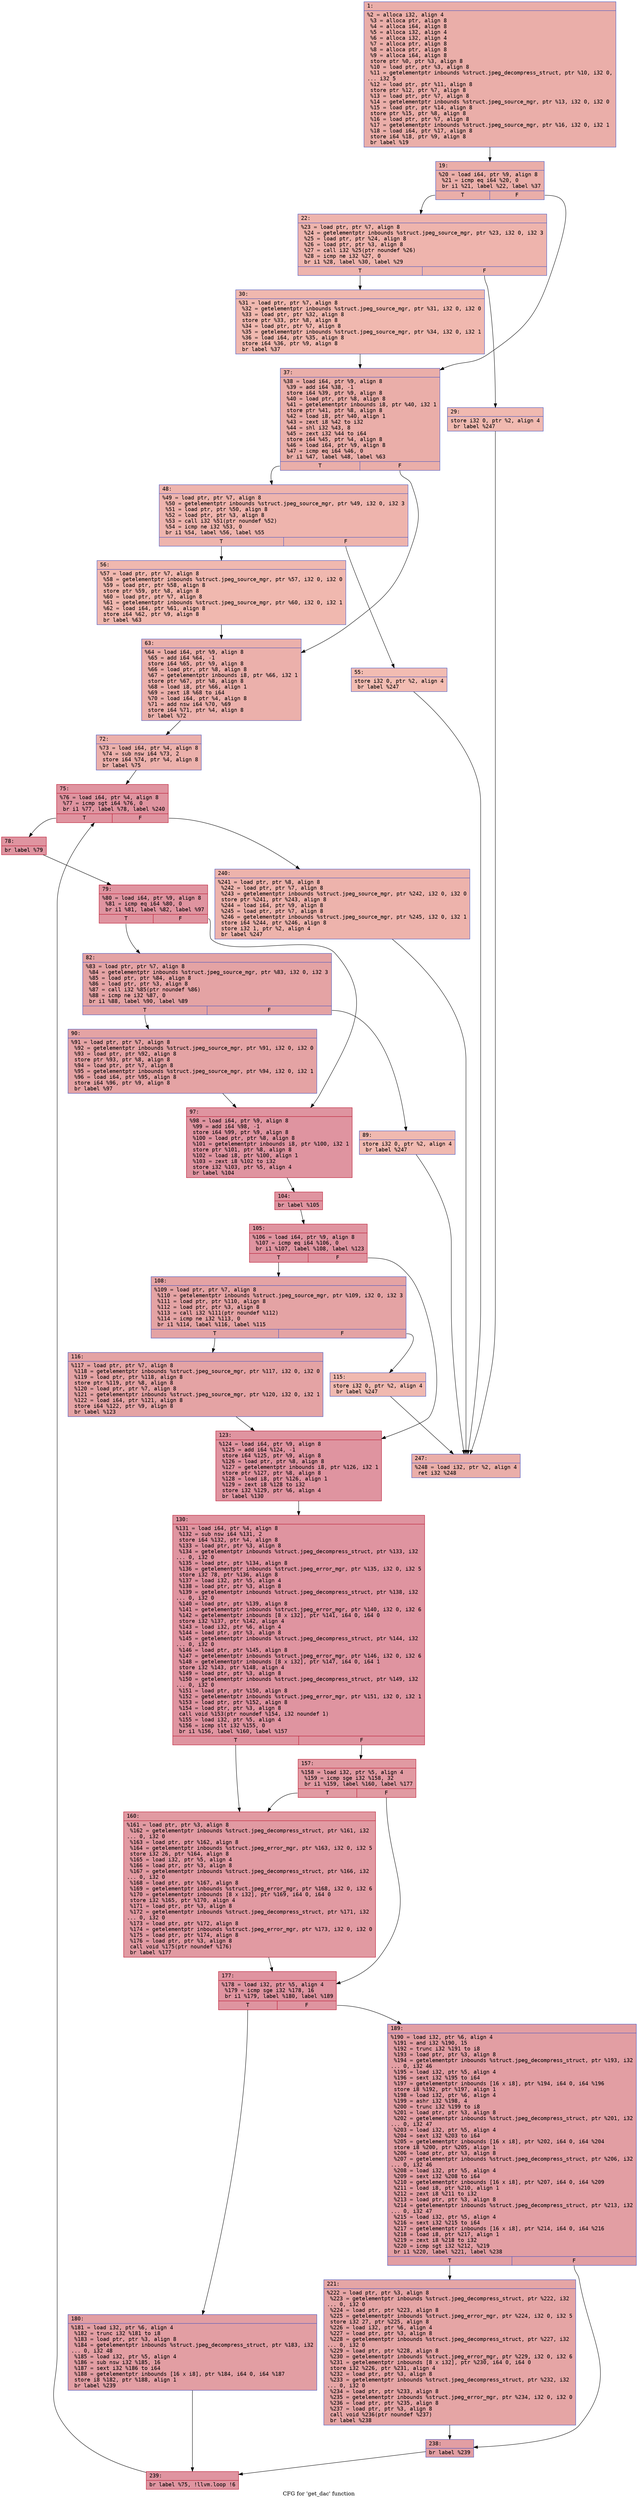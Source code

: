 digraph "CFG for 'get_dac' function" {
	label="CFG for 'get_dac' function";

	Node0x6000038f9b80 [shape=record,color="#3d50c3ff", style=filled, fillcolor="#d0473d70" fontname="Courier",label="{1:\l|  %2 = alloca i32, align 4\l  %3 = alloca ptr, align 8\l  %4 = alloca i64, align 8\l  %5 = alloca i32, align 4\l  %6 = alloca i32, align 4\l  %7 = alloca ptr, align 8\l  %8 = alloca ptr, align 8\l  %9 = alloca i64, align 8\l  store ptr %0, ptr %3, align 8\l  %10 = load ptr, ptr %3, align 8\l  %11 = getelementptr inbounds %struct.jpeg_decompress_struct, ptr %10, i32 0,\l... i32 5\l  %12 = load ptr, ptr %11, align 8\l  store ptr %12, ptr %7, align 8\l  %13 = load ptr, ptr %7, align 8\l  %14 = getelementptr inbounds %struct.jpeg_source_mgr, ptr %13, i32 0, i32 0\l  %15 = load ptr, ptr %14, align 8\l  store ptr %15, ptr %8, align 8\l  %16 = load ptr, ptr %7, align 8\l  %17 = getelementptr inbounds %struct.jpeg_source_mgr, ptr %16, i32 0, i32 1\l  %18 = load i64, ptr %17, align 8\l  store i64 %18, ptr %9, align 8\l  br label %19\l}"];
	Node0x6000038f9b80 -> Node0x6000038f9bd0[tooltip="1 -> 19\nProbability 100.00%" ];
	Node0x6000038f9bd0 [shape=record,color="#3d50c3ff", style=filled, fillcolor="#d0473d70" fontname="Courier",label="{19:\l|  %20 = load i64, ptr %9, align 8\l  %21 = icmp eq i64 %20, 0\l  br i1 %21, label %22, label %37\l|{<s0>T|<s1>F}}"];
	Node0x6000038f9bd0:s0 -> Node0x6000038f9c20[tooltip="19 -> 22\nProbability 37.50%" ];
	Node0x6000038f9bd0:s1 -> Node0x6000038f9d10[tooltip="19 -> 37\nProbability 62.50%" ];
	Node0x6000038f9c20 [shape=record,color="#3d50c3ff", style=filled, fillcolor="#d8564670" fontname="Courier",label="{22:\l|  %23 = load ptr, ptr %7, align 8\l  %24 = getelementptr inbounds %struct.jpeg_source_mgr, ptr %23, i32 0, i32 3\l  %25 = load ptr, ptr %24, align 8\l  %26 = load ptr, ptr %3, align 8\l  %27 = call i32 %25(ptr noundef %26)\l  %28 = icmp ne i32 %27, 0\l  br i1 %28, label %30, label %29\l|{<s0>T|<s1>F}}"];
	Node0x6000038f9c20:s0 -> Node0x6000038f9cc0[tooltip="22 -> 30\nProbability 62.50%" ];
	Node0x6000038f9c20:s1 -> Node0x6000038f9c70[tooltip="22 -> 29\nProbability 37.50%" ];
	Node0x6000038f9c70 [shape=record,color="#3d50c3ff", style=filled, fillcolor="#de614d70" fontname="Courier",label="{29:\l|  store i32 0, ptr %2, align 4\l  br label %247\l}"];
	Node0x6000038f9c70 -> Node0x6000038fa620[tooltip="29 -> 247\nProbability 100.00%" ];
	Node0x6000038f9cc0 [shape=record,color="#3d50c3ff", style=filled, fillcolor="#dc5d4a70" fontname="Courier",label="{30:\l|  %31 = load ptr, ptr %7, align 8\l  %32 = getelementptr inbounds %struct.jpeg_source_mgr, ptr %31, i32 0, i32 0\l  %33 = load ptr, ptr %32, align 8\l  store ptr %33, ptr %8, align 8\l  %34 = load ptr, ptr %7, align 8\l  %35 = getelementptr inbounds %struct.jpeg_source_mgr, ptr %34, i32 0, i32 1\l  %36 = load i64, ptr %35, align 8\l  store i64 %36, ptr %9, align 8\l  br label %37\l}"];
	Node0x6000038f9cc0 -> Node0x6000038f9d10[tooltip="30 -> 37\nProbability 100.00%" ];
	Node0x6000038f9d10 [shape=record,color="#3d50c3ff", style=filled, fillcolor="#d0473d70" fontname="Courier",label="{37:\l|  %38 = load i64, ptr %9, align 8\l  %39 = add i64 %38, -1\l  store i64 %39, ptr %9, align 8\l  %40 = load ptr, ptr %8, align 8\l  %41 = getelementptr inbounds i8, ptr %40, i32 1\l  store ptr %41, ptr %8, align 8\l  %42 = load i8, ptr %40, align 1\l  %43 = zext i8 %42 to i32\l  %44 = shl i32 %43, 8\l  %45 = zext i32 %44 to i64\l  store i64 %45, ptr %4, align 8\l  %46 = load i64, ptr %9, align 8\l  %47 = icmp eq i64 %46, 0\l  br i1 %47, label %48, label %63\l|{<s0>T|<s1>F}}"];
	Node0x6000038f9d10:s0 -> Node0x6000038f9d60[tooltip="37 -> 48\nProbability 37.50%" ];
	Node0x6000038f9d10:s1 -> Node0x6000038f9e50[tooltip="37 -> 63\nProbability 62.50%" ];
	Node0x6000038f9d60 [shape=record,color="#3d50c3ff", style=filled, fillcolor="#d8564670" fontname="Courier",label="{48:\l|  %49 = load ptr, ptr %7, align 8\l  %50 = getelementptr inbounds %struct.jpeg_source_mgr, ptr %49, i32 0, i32 3\l  %51 = load ptr, ptr %50, align 8\l  %52 = load ptr, ptr %3, align 8\l  %53 = call i32 %51(ptr noundef %52)\l  %54 = icmp ne i32 %53, 0\l  br i1 %54, label %56, label %55\l|{<s0>T|<s1>F}}"];
	Node0x6000038f9d60:s0 -> Node0x6000038f9e00[tooltip="48 -> 56\nProbability 62.50%" ];
	Node0x6000038f9d60:s1 -> Node0x6000038f9db0[tooltip="48 -> 55\nProbability 37.50%" ];
	Node0x6000038f9db0 [shape=record,color="#3d50c3ff", style=filled, fillcolor="#e1675170" fontname="Courier",label="{55:\l|  store i32 0, ptr %2, align 4\l  br label %247\l}"];
	Node0x6000038f9db0 -> Node0x6000038fa620[tooltip="55 -> 247\nProbability 100.00%" ];
	Node0x6000038f9e00 [shape=record,color="#3d50c3ff", style=filled, fillcolor="#dc5d4a70" fontname="Courier",label="{56:\l|  %57 = load ptr, ptr %7, align 8\l  %58 = getelementptr inbounds %struct.jpeg_source_mgr, ptr %57, i32 0, i32 0\l  %59 = load ptr, ptr %58, align 8\l  store ptr %59, ptr %8, align 8\l  %60 = load ptr, ptr %7, align 8\l  %61 = getelementptr inbounds %struct.jpeg_source_mgr, ptr %60, i32 0, i32 1\l  %62 = load i64, ptr %61, align 8\l  store i64 %62, ptr %9, align 8\l  br label %63\l}"];
	Node0x6000038f9e00 -> Node0x6000038f9e50[tooltip="56 -> 63\nProbability 100.00%" ];
	Node0x6000038f9e50 [shape=record,color="#3d50c3ff", style=filled, fillcolor="#d24b4070" fontname="Courier",label="{63:\l|  %64 = load i64, ptr %9, align 8\l  %65 = add i64 %64, -1\l  store i64 %65, ptr %9, align 8\l  %66 = load ptr, ptr %8, align 8\l  %67 = getelementptr inbounds i8, ptr %66, i32 1\l  store ptr %67, ptr %8, align 8\l  %68 = load i8, ptr %66, align 1\l  %69 = zext i8 %68 to i64\l  %70 = load i64, ptr %4, align 8\l  %71 = add nsw i64 %70, %69\l  store i64 %71, ptr %4, align 8\l  br label %72\l}"];
	Node0x6000038f9e50 -> Node0x6000038f9ea0[tooltip="63 -> 72\nProbability 100.00%" ];
	Node0x6000038f9ea0 [shape=record,color="#3d50c3ff", style=filled, fillcolor="#d24b4070" fontname="Courier",label="{72:\l|  %73 = load i64, ptr %4, align 8\l  %74 = sub nsw i64 %73, 2\l  store i64 %74, ptr %4, align 8\l  br label %75\l}"];
	Node0x6000038f9ea0 -> Node0x6000038f9ef0[tooltip="72 -> 75\nProbability 100.00%" ];
	Node0x6000038f9ef0 [shape=record,color="#b70d28ff", style=filled, fillcolor="#b70d2870" fontname="Courier",label="{75:\l|  %76 = load i64, ptr %4, align 8\l  %77 = icmp sgt i64 %76, 0\l  br i1 %77, label %78, label %240\l|{<s0>T|<s1>F}}"];
	Node0x6000038f9ef0:s0 -> Node0x6000038f9f40[tooltip="75 -> 78\nProbability 96.88%" ];
	Node0x6000038f9ef0:s1 -> Node0x6000038fa5d0[tooltip="75 -> 240\nProbability 3.12%" ];
	Node0x6000038f9f40 [shape=record,color="#b70d28ff", style=filled, fillcolor="#b70d2870" fontname="Courier",label="{78:\l|  br label %79\l}"];
	Node0x6000038f9f40 -> Node0x6000038f9f90[tooltip="78 -> 79\nProbability 100.00%" ];
	Node0x6000038f9f90 [shape=record,color="#b70d28ff", style=filled, fillcolor="#b70d2870" fontname="Courier",label="{79:\l|  %80 = load i64, ptr %9, align 8\l  %81 = icmp eq i64 %80, 0\l  br i1 %81, label %82, label %97\l|{<s0>T|<s1>F}}"];
	Node0x6000038f9f90:s0 -> Node0x6000038f9fe0[tooltip="79 -> 82\nProbability 37.50%" ];
	Node0x6000038f9f90:s1 -> Node0x6000038fa0d0[tooltip="79 -> 97\nProbability 62.50%" ];
	Node0x6000038f9fe0 [shape=record,color="#3d50c3ff", style=filled, fillcolor="#c32e3170" fontname="Courier",label="{82:\l|  %83 = load ptr, ptr %7, align 8\l  %84 = getelementptr inbounds %struct.jpeg_source_mgr, ptr %83, i32 0, i32 3\l  %85 = load ptr, ptr %84, align 8\l  %86 = load ptr, ptr %3, align 8\l  %87 = call i32 %85(ptr noundef %86)\l  %88 = icmp ne i32 %87, 0\l  br i1 %88, label %90, label %89\l|{<s0>T|<s1>F}}"];
	Node0x6000038f9fe0:s0 -> Node0x6000038fa080[tooltip="82 -> 90\nProbability 96.88%" ];
	Node0x6000038f9fe0:s1 -> Node0x6000038fa030[tooltip="82 -> 89\nProbability 3.12%" ];
	Node0x6000038fa030 [shape=record,color="#3d50c3ff", style=filled, fillcolor="#de614d70" fontname="Courier",label="{89:\l|  store i32 0, ptr %2, align 4\l  br label %247\l}"];
	Node0x6000038fa030 -> Node0x6000038fa620[tooltip="89 -> 247\nProbability 100.00%" ];
	Node0x6000038fa080 [shape=record,color="#3d50c3ff", style=filled, fillcolor="#c32e3170" fontname="Courier",label="{90:\l|  %91 = load ptr, ptr %7, align 8\l  %92 = getelementptr inbounds %struct.jpeg_source_mgr, ptr %91, i32 0, i32 0\l  %93 = load ptr, ptr %92, align 8\l  store ptr %93, ptr %8, align 8\l  %94 = load ptr, ptr %7, align 8\l  %95 = getelementptr inbounds %struct.jpeg_source_mgr, ptr %94, i32 0, i32 1\l  %96 = load i64, ptr %95, align 8\l  store i64 %96, ptr %9, align 8\l  br label %97\l}"];
	Node0x6000038fa080 -> Node0x6000038fa0d0[tooltip="90 -> 97\nProbability 100.00%" ];
	Node0x6000038fa0d0 [shape=record,color="#b70d28ff", style=filled, fillcolor="#b70d2870" fontname="Courier",label="{97:\l|  %98 = load i64, ptr %9, align 8\l  %99 = add i64 %98, -1\l  store i64 %99, ptr %9, align 8\l  %100 = load ptr, ptr %8, align 8\l  %101 = getelementptr inbounds i8, ptr %100, i32 1\l  store ptr %101, ptr %8, align 8\l  %102 = load i8, ptr %100, align 1\l  %103 = zext i8 %102 to i32\l  store i32 %103, ptr %5, align 4\l  br label %104\l}"];
	Node0x6000038fa0d0 -> Node0x6000038fa120[tooltip="97 -> 104\nProbability 100.00%" ];
	Node0x6000038fa120 [shape=record,color="#b70d28ff", style=filled, fillcolor="#b70d2870" fontname="Courier",label="{104:\l|  br label %105\l}"];
	Node0x6000038fa120 -> Node0x6000038fa170[tooltip="104 -> 105\nProbability 100.00%" ];
	Node0x6000038fa170 [shape=record,color="#b70d28ff", style=filled, fillcolor="#b70d2870" fontname="Courier",label="{105:\l|  %106 = load i64, ptr %9, align 8\l  %107 = icmp eq i64 %106, 0\l  br i1 %107, label %108, label %123\l|{<s0>T|<s1>F}}"];
	Node0x6000038fa170:s0 -> Node0x6000038fa1c0[tooltip="105 -> 108\nProbability 37.50%" ];
	Node0x6000038fa170:s1 -> Node0x6000038fa2b0[tooltip="105 -> 123\nProbability 62.50%" ];
	Node0x6000038fa1c0 [shape=record,color="#3d50c3ff", style=filled, fillcolor="#c32e3170" fontname="Courier",label="{108:\l|  %109 = load ptr, ptr %7, align 8\l  %110 = getelementptr inbounds %struct.jpeg_source_mgr, ptr %109, i32 0, i32 3\l  %111 = load ptr, ptr %110, align 8\l  %112 = load ptr, ptr %3, align 8\l  %113 = call i32 %111(ptr noundef %112)\l  %114 = icmp ne i32 %113, 0\l  br i1 %114, label %116, label %115\l|{<s0>T|<s1>F}}"];
	Node0x6000038fa1c0:s0 -> Node0x6000038fa260[tooltip="108 -> 116\nProbability 96.88%" ];
	Node0x6000038fa1c0:s1 -> Node0x6000038fa210[tooltip="108 -> 115\nProbability 3.12%" ];
	Node0x6000038fa210 [shape=record,color="#3d50c3ff", style=filled, fillcolor="#de614d70" fontname="Courier",label="{115:\l|  store i32 0, ptr %2, align 4\l  br label %247\l}"];
	Node0x6000038fa210 -> Node0x6000038fa620[tooltip="115 -> 247\nProbability 100.00%" ];
	Node0x6000038fa260 [shape=record,color="#3d50c3ff", style=filled, fillcolor="#c32e3170" fontname="Courier",label="{116:\l|  %117 = load ptr, ptr %7, align 8\l  %118 = getelementptr inbounds %struct.jpeg_source_mgr, ptr %117, i32 0, i32 0\l  %119 = load ptr, ptr %118, align 8\l  store ptr %119, ptr %8, align 8\l  %120 = load ptr, ptr %7, align 8\l  %121 = getelementptr inbounds %struct.jpeg_source_mgr, ptr %120, i32 0, i32 1\l  %122 = load i64, ptr %121, align 8\l  store i64 %122, ptr %9, align 8\l  br label %123\l}"];
	Node0x6000038fa260 -> Node0x6000038fa2b0[tooltip="116 -> 123\nProbability 100.00%" ];
	Node0x6000038fa2b0 [shape=record,color="#b70d28ff", style=filled, fillcolor="#b70d2870" fontname="Courier",label="{123:\l|  %124 = load i64, ptr %9, align 8\l  %125 = add i64 %124, -1\l  store i64 %125, ptr %9, align 8\l  %126 = load ptr, ptr %8, align 8\l  %127 = getelementptr inbounds i8, ptr %126, i32 1\l  store ptr %127, ptr %8, align 8\l  %128 = load i8, ptr %126, align 1\l  %129 = zext i8 %128 to i32\l  store i32 %129, ptr %6, align 4\l  br label %130\l}"];
	Node0x6000038fa2b0 -> Node0x6000038fa300[tooltip="123 -> 130\nProbability 100.00%" ];
	Node0x6000038fa300 [shape=record,color="#b70d28ff", style=filled, fillcolor="#b70d2870" fontname="Courier",label="{130:\l|  %131 = load i64, ptr %4, align 8\l  %132 = sub nsw i64 %131, 2\l  store i64 %132, ptr %4, align 8\l  %133 = load ptr, ptr %3, align 8\l  %134 = getelementptr inbounds %struct.jpeg_decompress_struct, ptr %133, i32\l... 0, i32 0\l  %135 = load ptr, ptr %134, align 8\l  %136 = getelementptr inbounds %struct.jpeg_error_mgr, ptr %135, i32 0, i32 5\l  store i32 78, ptr %136, align 8\l  %137 = load i32, ptr %5, align 4\l  %138 = load ptr, ptr %3, align 8\l  %139 = getelementptr inbounds %struct.jpeg_decompress_struct, ptr %138, i32\l... 0, i32 0\l  %140 = load ptr, ptr %139, align 8\l  %141 = getelementptr inbounds %struct.jpeg_error_mgr, ptr %140, i32 0, i32 6\l  %142 = getelementptr inbounds [8 x i32], ptr %141, i64 0, i64 0\l  store i32 %137, ptr %142, align 4\l  %143 = load i32, ptr %6, align 4\l  %144 = load ptr, ptr %3, align 8\l  %145 = getelementptr inbounds %struct.jpeg_decompress_struct, ptr %144, i32\l... 0, i32 0\l  %146 = load ptr, ptr %145, align 8\l  %147 = getelementptr inbounds %struct.jpeg_error_mgr, ptr %146, i32 0, i32 6\l  %148 = getelementptr inbounds [8 x i32], ptr %147, i64 0, i64 1\l  store i32 %143, ptr %148, align 4\l  %149 = load ptr, ptr %3, align 8\l  %150 = getelementptr inbounds %struct.jpeg_decompress_struct, ptr %149, i32\l... 0, i32 0\l  %151 = load ptr, ptr %150, align 8\l  %152 = getelementptr inbounds %struct.jpeg_error_mgr, ptr %151, i32 0, i32 1\l  %153 = load ptr, ptr %152, align 8\l  %154 = load ptr, ptr %3, align 8\l  call void %153(ptr noundef %154, i32 noundef 1)\l  %155 = load i32, ptr %5, align 4\l  %156 = icmp slt i32 %155, 0\l  br i1 %156, label %160, label %157\l|{<s0>T|<s1>F}}"];
	Node0x6000038fa300:s0 -> Node0x6000038fa3a0[tooltip="130 -> 160\nProbability 37.50%" ];
	Node0x6000038fa300:s1 -> Node0x6000038fa350[tooltip="130 -> 157\nProbability 62.50%" ];
	Node0x6000038fa350 [shape=record,color="#b70d28ff", style=filled, fillcolor="#bb1b2c70" fontname="Courier",label="{157:\l|  %158 = load i32, ptr %5, align 4\l  %159 = icmp sge i32 %158, 32\l  br i1 %159, label %160, label %177\l|{<s0>T|<s1>F}}"];
	Node0x6000038fa350:s0 -> Node0x6000038fa3a0[tooltip="157 -> 160\nProbability 50.00%" ];
	Node0x6000038fa350:s1 -> Node0x6000038fa3f0[tooltip="157 -> 177\nProbability 50.00%" ];
	Node0x6000038fa3a0 [shape=record,color="#b70d28ff", style=filled, fillcolor="#bb1b2c70" fontname="Courier",label="{160:\l|  %161 = load ptr, ptr %3, align 8\l  %162 = getelementptr inbounds %struct.jpeg_decompress_struct, ptr %161, i32\l... 0, i32 0\l  %163 = load ptr, ptr %162, align 8\l  %164 = getelementptr inbounds %struct.jpeg_error_mgr, ptr %163, i32 0, i32 5\l  store i32 26, ptr %164, align 8\l  %165 = load i32, ptr %5, align 4\l  %166 = load ptr, ptr %3, align 8\l  %167 = getelementptr inbounds %struct.jpeg_decompress_struct, ptr %166, i32\l... 0, i32 0\l  %168 = load ptr, ptr %167, align 8\l  %169 = getelementptr inbounds %struct.jpeg_error_mgr, ptr %168, i32 0, i32 6\l  %170 = getelementptr inbounds [8 x i32], ptr %169, i64 0, i64 0\l  store i32 %165, ptr %170, align 4\l  %171 = load ptr, ptr %3, align 8\l  %172 = getelementptr inbounds %struct.jpeg_decompress_struct, ptr %171, i32\l... 0, i32 0\l  %173 = load ptr, ptr %172, align 8\l  %174 = getelementptr inbounds %struct.jpeg_error_mgr, ptr %173, i32 0, i32 0\l  %175 = load ptr, ptr %174, align 8\l  %176 = load ptr, ptr %3, align 8\l  call void %175(ptr noundef %176)\l  br label %177\l}"];
	Node0x6000038fa3a0 -> Node0x6000038fa3f0[tooltip="160 -> 177\nProbability 100.00%" ];
	Node0x6000038fa3f0 [shape=record,color="#b70d28ff", style=filled, fillcolor="#b70d2870" fontname="Courier",label="{177:\l|  %178 = load i32, ptr %5, align 4\l  %179 = icmp sge i32 %178, 16\l  br i1 %179, label %180, label %189\l|{<s0>T|<s1>F}}"];
	Node0x6000038fa3f0:s0 -> Node0x6000038fa440[tooltip="177 -> 180\nProbability 50.00%" ];
	Node0x6000038fa3f0:s1 -> Node0x6000038fa490[tooltip="177 -> 189\nProbability 50.00%" ];
	Node0x6000038fa440 [shape=record,color="#3d50c3ff", style=filled, fillcolor="#be242e70" fontname="Courier",label="{180:\l|  %181 = load i32, ptr %6, align 4\l  %182 = trunc i32 %181 to i8\l  %183 = load ptr, ptr %3, align 8\l  %184 = getelementptr inbounds %struct.jpeg_decompress_struct, ptr %183, i32\l... 0, i32 48\l  %185 = load i32, ptr %5, align 4\l  %186 = sub nsw i32 %185, 16\l  %187 = sext i32 %186 to i64\l  %188 = getelementptr inbounds [16 x i8], ptr %184, i64 0, i64 %187\l  store i8 %182, ptr %188, align 1\l  br label %239\l}"];
	Node0x6000038fa440 -> Node0x6000038fa580[tooltip="180 -> 239\nProbability 100.00%" ];
	Node0x6000038fa490 [shape=record,color="#3d50c3ff", style=filled, fillcolor="#be242e70" fontname="Courier",label="{189:\l|  %190 = load i32, ptr %6, align 4\l  %191 = and i32 %190, 15\l  %192 = trunc i32 %191 to i8\l  %193 = load ptr, ptr %3, align 8\l  %194 = getelementptr inbounds %struct.jpeg_decompress_struct, ptr %193, i32\l... 0, i32 46\l  %195 = load i32, ptr %5, align 4\l  %196 = sext i32 %195 to i64\l  %197 = getelementptr inbounds [16 x i8], ptr %194, i64 0, i64 %196\l  store i8 %192, ptr %197, align 1\l  %198 = load i32, ptr %6, align 4\l  %199 = ashr i32 %198, 4\l  %200 = trunc i32 %199 to i8\l  %201 = load ptr, ptr %3, align 8\l  %202 = getelementptr inbounds %struct.jpeg_decompress_struct, ptr %201, i32\l... 0, i32 47\l  %203 = load i32, ptr %5, align 4\l  %204 = sext i32 %203 to i64\l  %205 = getelementptr inbounds [16 x i8], ptr %202, i64 0, i64 %204\l  store i8 %200, ptr %205, align 1\l  %206 = load ptr, ptr %3, align 8\l  %207 = getelementptr inbounds %struct.jpeg_decompress_struct, ptr %206, i32\l... 0, i32 46\l  %208 = load i32, ptr %5, align 4\l  %209 = sext i32 %208 to i64\l  %210 = getelementptr inbounds [16 x i8], ptr %207, i64 0, i64 %209\l  %211 = load i8, ptr %210, align 1\l  %212 = zext i8 %211 to i32\l  %213 = load ptr, ptr %3, align 8\l  %214 = getelementptr inbounds %struct.jpeg_decompress_struct, ptr %213, i32\l... 0, i32 47\l  %215 = load i32, ptr %5, align 4\l  %216 = sext i32 %215 to i64\l  %217 = getelementptr inbounds [16 x i8], ptr %214, i64 0, i64 %216\l  %218 = load i8, ptr %217, align 1\l  %219 = zext i8 %218 to i32\l  %220 = icmp sgt i32 %212, %219\l  br i1 %220, label %221, label %238\l|{<s0>T|<s1>F}}"];
	Node0x6000038fa490:s0 -> Node0x6000038fa4e0[tooltip="189 -> 221\nProbability 50.00%" ];
	Node0x6000038fa490:s1 -> Node0x6000038fa530[tooltip="189 -> 238\nProbability 50.00%" ];
	Node0x6000038fa4e0 [shape=record,color="#3d50c3ff", style=filled, fillcolor="#c5333470" fontname="Courier",label="{221:\l|  %222 = load ptr, ptr %3, align 8\l  %223 = getelementptr inbounds %struct.jpeg_decompress_struct, ptr %222, i32\l... 0, i32 0\l  %224 = load ptr, ptr %223, align 8\l  %225 = getelementptr inbounds %struct.jpeg_error_mgr, ptr %224, i32 0, i32 5\l  store i32 27, ptr %225, align 8\l  %226 = load i32, ptr %6, align 4\l  %227 = load ptr, ptr %3, align 8\l  %228 = getelementptr inbounds %struct.jpeg_decompress_struct, ptr %227, i32\l... 0, i32 0\l  %229 = load ptr, ptr %228, align 8\l  %230 = getelementptr inbounds %struct.jpeg_error_mgr, ptr %229, i32 0, i32 6\l  %231 = getelementptr inbounds [8 x i32], ptr %230, i64 0, i64 0\l  store i32 %226, ptr %231, align 4\l  %232 = load ptr, ptr %3, align 8\l  %233 = getelementptr inbounds %struct.jpeg_decompress_struct, ptr %232, i32\l... 0, i32 0\l  %234 = load ptr, ptr %233, align 8\l  %235 = getelementptr inbounds %struct.jpeg_error_mgr, ptr %234, i32 0, i32 0\l  %236 = load ptr, ptr %235, align 8\l  %237 = load ptr, ptr %3, align 8\l  call void %236(ptr noundef %237)\l  br label %238\l}"];
	Node0x6000038fa4e0 -> Node0x6000038fa530[tooltip="221 -> 238\nProbability 100.00%" ];
	Node0x6000038fa530 [shape=record,color="#3d50c3ff", style=filled, fillcolor="#be242e70" fontname="Courier",label="{238:\l|  br label %239\l}"];
	Node0x6000038fa530 -> Node0x6000038fa580[tooltip="238 -> 239\nProbability 100.00%" ];
	Node0x6000038fa580 [shape=record,color="#b70d28ff", style=filled, fillcolor="#b70d2870" fontname="Courier",label="{239:\l|  br label %75, !llvm.loop !6\l}"];
	Node0x6000038fa580 -> Node0x6000038f9ef0[tooltip="239 -> 75\nProbability 100.00%" ];
	Node0x6000038fa5d0 [shape=record,color="#3d50c3ff", style=filled, fillcolor="#d6524470" fontname="Courier",label="{240:\l|  %241 = load ptr, ptr %8, align 8\l  %242 = load ptr, ptr %7, align 8\l  %243 = getelementptr inbounds %struct.jpeg_source_mgr, ptr %242, i32 0, i32 0\l  store ptr %241, ptr %243, align 8\l  %244 = load i64, ptr %9, align 8\l  %245 = load ptr, ptr %7, align 8\l  %246 = getelementptr inbounds %struct.jpeg_source_mgr, ptr %245, i32 0, i32 1\l  store i64 %244, ptr %246, align 8\l  store i32 1, ptr %2, align 4\l  br label %247\l}"];
	Node0x6000038fa5d0 -> Node0x6000038fa620[tooltip="240 -> 247\nProbability 100.00%" ];
	Node0x6000038fa620 [shape=record,color="#3d50c3ff", style=filled, fillcolor="#d0473d70" fontname="Courier",label="{247:\l|  %248 = load i32, ptr %2, align 4\l  ret i32 %248\l}"];
}

